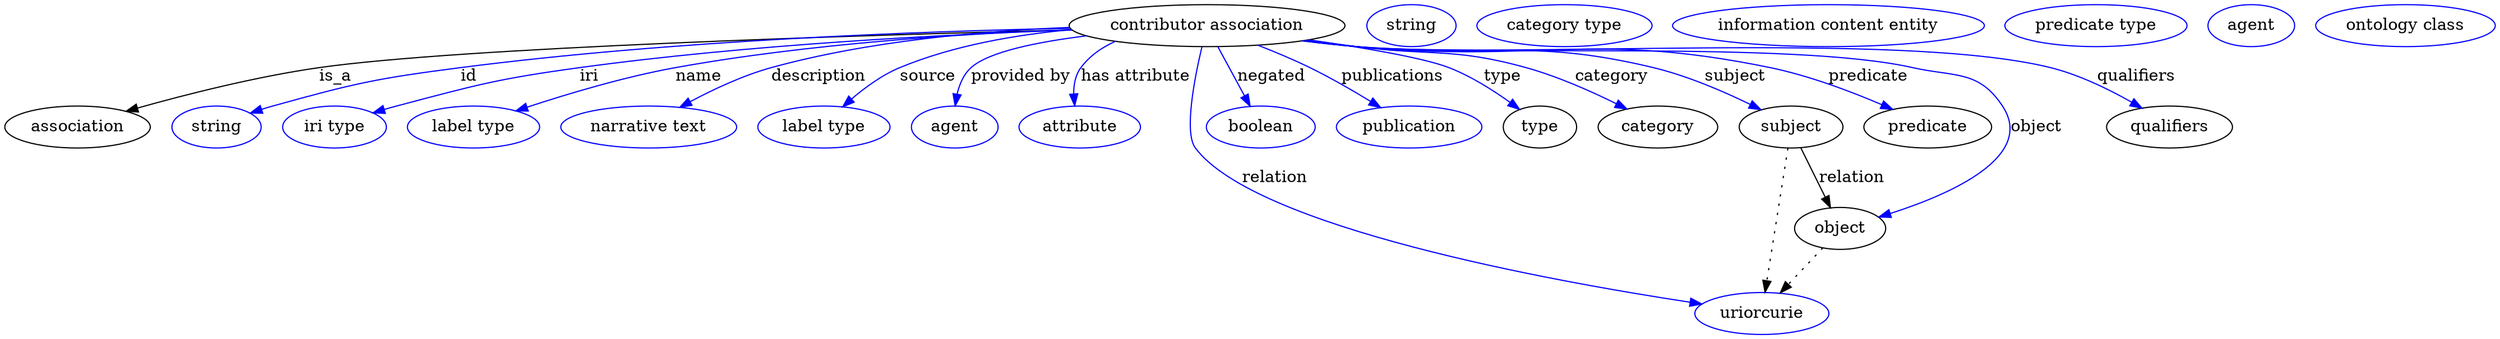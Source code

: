 digraph {
	graph [bb="0,0,1727.8,283"];
	node [label="\N"];
	"contributor association"	[height=0.5,
		label="contributor association",
		pos="839.05,265",
		width=2.5276];
	association	[height=0.5,
		pos="50.046,178",
		width=1.3902];
	"contributor association" -> association	[label=is_a,
		lp="235.05,221.5",
		pos="e,84.184,191.27 749.71,261.36 604.21,256.65 322.43,245.7 224.05,229 178.92,221.34 128.83,206.22 94.024,194.6"];
	id	[color=blue,
		height=0.5,
		label=string,
		pos="149.05,178",
		width=0.84854];
	"contributor association" -> id	[color=blue,
		label=id,
		lp="330.55,221.5",
		pos="e,172.49,189.72 748.93,262.49 645.9,259.7 472.45,251.73 325.05,229 263.57,219.52 248.09,215.56 189.05,196 186.66,195.21 184.23,194.34 \
181.79,193.42",
		style=solid];
	iri	[color=blue,
		height=0.5,
		label="iri type",
		pos="234.05,178",
		width=1.011];
	"contributor association" -> iri	[color=blue,
		label=iri,
		lp="415.55,221.5",
		pos="e,262.11,189.89 749.98,261.15 662.64,257.32 525.95,248.57 409.05,229 350.68,219.23 336.54,213.61 280.05,196 277.3,195.14 274.48,\
194.22 271.65,193.26",
		style=solid];
	name	[color=blue,
		height=0.5,
		label="label type",
		pos="334.05,178",
		width=1.2638];
	"contributor association" -> name	[color=blue,
		label=name,
		lp="493.55,221.5",
		pos="e,363.79,191.66 749.86,261.24 676.23,257.56 569.39,248.99 478.05,229 441.74,221.06 401.93,206.78 373.39,195.51",
		style=solid];
	description	[color=blue,
		height=0.5,
		label="narrative text",
		pos="455.05,178",
		width=1.6068];
	"contributor association" -> description	[color=blue,
		label=description,
		lp="577.55,221.5",
		pos="e,478.14,194.77 749.02,261.96 690.33,258.52 612.72,249.93 547.05,229 525.81,222.23 503.81,210.47 486.65,200.06",
		style=solid];
	source	[color=blue,
		height=0.5,
		label="label type",
		pos="576.05,178",
		width=1.2638];
	"contributor association" -> source	[color=blue,
		label=source,
		lp="653.05,221.5",
		pos="e,590.45,195.12 752.39,259.36 714.93,254.8 671.44,245.98 635.05,229 621.28,222.58 608.15,212.06 597.79,202.33",
		style=solid];
	"provided by"	[color=blue,
		height=0.5,
		label=agent,
		pos="669.05,178",
		width=0.83048];
	"contributor association" -> "provided by"	[color=blue,
		label="provided by",
		lp="716.05,221.5",
		pos="e,669.53,196.1 764.39,254.64 730.45,248.94 695.18,240.51 683.05,229 676.72,223 673.18,214.4 671.22,206.02",
		style=solid];
	"has attribute"	[color=blue,
		height=0.5,
		label=attribute,
		pos="757.05,178",
		width=1.1193];
	"contributor association" -> "has attribute"	[color=blue,
		label="has attribute",
		lp="791.55,221.5",
		pos="e,753.02,196.13 784.44,250.56 774.06,245.49 764.45,238.54 758.05,229 753.6,222.38 752.22,214.09 752.27,206.16",
		style=solid];
	relation	[color=blue,
		height=0.5,
		label=uriorcurie,
		pos="1249,18",
		width=1.2638];
	"contributor association" -> relation	[color=blue,
		label=relation,
		lp="895.05,134.5",
		pos="e,1203.5,19.49 834.54,246.96 829.72,224.63 825.11,185.34 844.05,160 926.99,49.036 1103.3,24.889 1193.5,19.976",
		style=solid];
	negated	[color=blue,
		height=0.5,
		label=boolean,
		pos="891.05,178",
		width=1.0652];
	"contributor association" -> negated	[color=blue,
		label=negated,
		lp="890.55,221.5",
		pos="e,880.89,195.6 849.57,246.8 857.07,234.54 867.26,217.87 875.67,204.13",
		style=solid];
	publications	[color=blue,
		height=0.5,
		label=publication,
		pos="997.05,178",
		width=1.3902];
	"contributor association" -> publications	[color=blue,
		label=publications,
		lp="975.55,221.5",
		pos="e,974.11,194.24 875.93,248.37 888.8,242.62 903.22,235.84 916.05,229 932.71,220.11 950.64,209.2 965.38,199.83",
		style=solid];
	type	[height=0.5,
		pos="1092,178",
		width=0.75];
	"contributor association" -> type	[color=blue,
		label=type,
		lp="1055,221.5",
		pos="e,1075.2,192.28 903.44,252.22 948.61,243.76 1002.7,233.14 1013,229 1032.3,221.27 1052,208.79 1067,198.23",
		style=solid];
	category	[height=0.5,
		pos="1178,178",
		width=1.1374];
	"contributor association" -> category	[color=blue,
		label=category,
		lp="1134.5,221.5",
		pos="e,1154.2,192.69 904.89,252.49 916.27,250.59 927.99,248.69 939.05,247 997.57,238.04 1014.2,245.72 1071,229 1097,221.37 1124.6,208.34 \
1145.2,197.49",
		style=solid];
	subject	[height=0.5,
		pos="1273,178",
		width=0.99297];
	"contributor association" -> subject	[color=blue,
		label=subject,
		lp="1222.5,221.5",
		pos="e,1250.1,192.17 903.21,252.24 915.09,250.3 927.43,248.45 939.05,247 1037.7,234.66 1065.7,253.78 1162,229 1189.9,221.84 1219.4,208.19 \
1241,196.96",
		style=solid];
	predicate	[height=0.5,
		pos="1370,178",
		width=1.1916];
	"contributor association" -> predicate	[color=blue,
		label=predicate,
		lp="1317,221.5",
		pos="e,1343.8,192.53 902.64,252.11 914.7,250.16 927.24,248.35 939.05,247 1074.8,231.52 1112.7,258.95 1246,229 1277,222.04 1310.3,208.23 \
1334.6,196.89",
		style=solid];
	object	[height=0.5,
		pos="1309,91",
		width=0.9027];
	"contributor association" -> object	[color=blue,
		label=object,
		lp="1445,178",
		pos="e,1335.5,101.64 902.36,252.02 914.5,250.07 927.14,248.27 939.05,247 1029.1,237.4 1257.8,249.37 1346,229 1381.9,220.72 1401.8,226.79 \
1422,196 1447.3,157.43 1386.8,123.49 1344.9,105.54",
		style=solid];
	qualifiers	[height=0.5,
		pos="1545,178",
		width=1.2096];
	"contributor association" -> qualifiers	[color=blue,
		label=qualifiers,
		lp="1521.5,221.5",
		pos="e,1526.2,194.41 902.08,251.96 914.31,250.01 927.04,248.22 939.05,247 1055,235.21 1351.4,262.42 1463,229 1482.8,223.08 1502.6,211.21 \
1517.8,200.51",
		style=solid];
	association_type	[color=blue,
		height=0.5,
		label=string,
		pos="979.05,265",
		width=0.84854];
	association_category	[color=blue,
		height=0.5,
		label="category type",
		pos="1086,265",
		width=1.6249];
	subject -> relation	[pos="e,1251.7,36.188 1270.4,159.79 1266.3,132.48 1258.2,78.994 1253.2,46.38",
		style=dotted];
	subject -> object	[label=relation,
		lp="1315,134.5",
		pos="e,1301.9,108.76 1280.2,160.21 1285.2,148.22 1292.2,131.85 1298,118.16"];
	"contributor association_subject"	[color=blue,
		height=0.5,
		label="information content entity",
		pos="1266,265",
		width=2.8706];
	"contributor association_predicate"	[color=blue,
		height=0.5,
		label="predicate type",
		pos="1448,265",
		width=1.679];
	object -> relation	[pos="e,1262.7,35.205 1295.7,74.243 1288,65.088 1278.1,53.364 1269.4,43.074",
		style=dotted];
	"contributor association_object"	[color=blue,
		height=0.5,
		label=agent,
		pos="1556,265",
		width=0.83048];
	"contributor association_qualifiers"	[color=blue,
		height=0.5,
		label="ontology class",
		pos="1666,265",
		width=1.7151];
}
